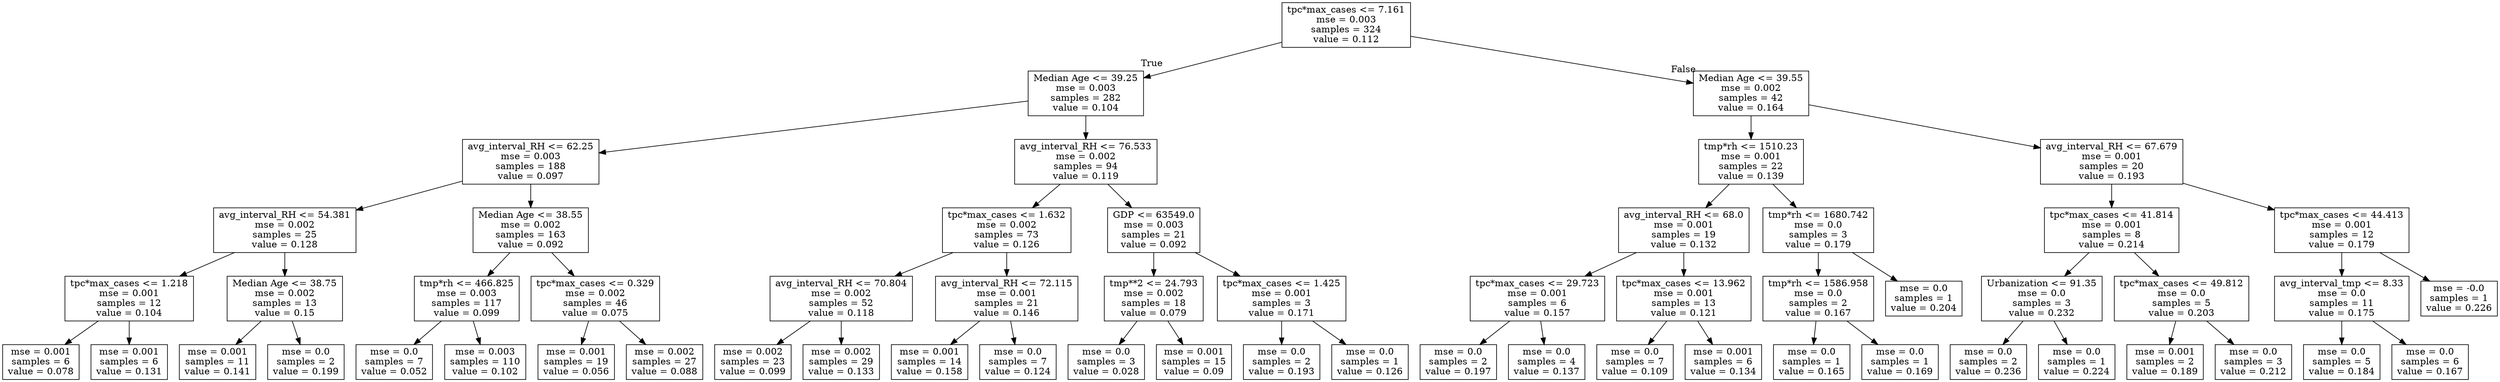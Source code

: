 digraph Tree {
node [shape=box] ;
0 [label="tpc*max_cases <= 7.161\nmse = 0.003\nsamples = 324\nvalue = 0.112"] ;
1 [label="Median Age <= 39.25\nmse = 0.003\nsamples = 282\nvalue = 0.104"] ;
0 -> 1 [labeldistance=2.5, labelangle=45, headlabel="True"] ;
2 [label="avg_interval_RH <= 62.25\nmse = 0.003\nsamples = 188\nvalue = 0.097"] ;
1 -> 2 ;
3 [label="avg_interval_RH <= 54.381\nmse = 0.002\nsamples = 25\nvalue = 0.128"] ;
2 -> 3 ;
4 [label="tpc*max_cases <= 1.218\nmse = 0.001\nsamples = 12\nvalue = 0.104"] ;
3 -> 4 ;
5 [label="mse = 0.001\nsamples = 6\nvalue = 0.078"] ;
4 -> 5 ;
6 [label="mse = 0.001\nsamples = 6\nvalue = 0.131"] ;
4 -> 6 ;
7 [label="Median Age <= 38.75\nmse = 0.002\nsamples = 13\nvalue = 0.15"] ;
3 -> 7 ;
8 [label="mse = 0.001\nsamples = 11\nvalue = 0.141"] ;
7 -> 8 ;
9 [label="mse = 0.0\nsamples = 2\nvalue = 0.199"] ;
7 -> 9 ;
10 [label="Median Age <= 38.55\nmse = 0.002\nsamples = 163\nvalue = 0.092"] ;
2 -> 10 ;
11 [label="tmp*rh <= 466.825\nmse = 0.003\nsamples = 117\nvalue = 0.099"] ;
10 -> 11 ;
12 [label="mse = 0.0\nsamples = 7\nvalue = 0.052"] ;
11 -> 12 ;
13 [label="mse = 0.003\nsamples = 110\nvalue = 0.102"] ;
11 -> 13 ;
14 [label="tpc*max_cases <= 0.329\nmse = 0.002\nsamples = 46\nvalue = 0.075"] ;
10 -> 14 ;
15 [label="mse = 0.001\nsamples = 19\nvalue = 0.056"] ;
14 -> 15 ;
16 [label="mse = 0.002\nsamples = 27\nvalue = 0.088"] ;
14 -> 16 ;
17 [label="avg_interval_RH <= 76.533\nmse = 0.002\nsamples = 94\nvalue = 0.119"] ;
1 -> 17 ;
18 [label="tpc*max_cases <= 1.632\nmse = 0.002\nsamples = 73\nvalue = 0.126"] ;
17 -> 18 ;
19 [label="avg_interval_RH <= 70.804\nmse = 0.002\nsamples = 52\nvalue = 0.118"] ;
18 -> 19 ;
20 [label="mse = 0.002\nsamples = 23\nvalue = 0.099"] ;
19 -> 20 ;
21 [label="mse = 0.002\nsamples = 29\nvalue = 0.133"] ;
19 -> 21 ;
22 [label="avg_interval_RH <= 72.115\nmse = 0.001\nsamples = 21\nvalue = 0.146"] ;
18 -> 22 ;
23 [label="mse = 0.001\nsamples = 14\nvalue = 0.158"] ;
22 -> 23 ;
24 [label="mse = 0.0\nsamples = 7\nvalue = 0.124"] ;
22 -> 24 ;
25 [label="GDP <= 63549.0\nmse = 0.003\nsamples = 21\nvalue = 0.092"] ;
17 -> 25 ;
26 [label="tmp**2 <= 24.793\nmse = 0.002\nsamples = 18\nvalue = 0.079"] ;
25 -> 26 ;
27 [label="mse = 0.0\nsamples = 3\nvalue = 0.028"] ;
26 -> 27 ;
28 [label="mse = 0.001\nsamples = 15\nvalue = 0.09"] ;
26 -> 28 ;
29 [label="tpc*max_cases <= 1.425\nmse = 0.001\nsamples = 3\nvalue = 0.171"] ;
25 -> 29 ;
30 [label="mse = 0.0\nsamples = 2\nvalue = 0.193"] ;
29 -> 30 ;
31 [label="mse = 0.0\nsamples = 1\nvalue = 0.126"] ;
29 -> 31 ;
32 [label="Median Age <= 39.55\nmse = 0.002\nsamples = 42\nvalue = 0.164"] ;
0 -> 32 [labeldistance=2.5, labelangle=-45, headlabel="False"] ;
33 [label="tmp*rh <= 1510.23\nmse = 0.001\nsamples = 22\nvalue = 0.139"] ;
32 -> 33 ;
34 [label="avg_interval_RH <= 68.0\nmse = 0.001\nsamples = 19\nvalue = 0.132"] ;
33 -> 34 ;
35 [label="tpc*max_cases <= 29.723\nmse = 0.001\nsamples = 6\nvalue = 0.157"] ;
34 -> 35 ;
36 [label="mse = 0.0\nsamples = 2\nvalue = 0.197"] ;
35 -> 36 ;
37 [label="mse = 0.0\nsamples = 4\nvalue = 0.137"] ;
35 -> 37 ;
38 [label="tpc*max_cases <= 13.962\nmse = 0.001\nsamples = 13\nvalue = 0.121"] ;
34 -> 38 ;
39 [label="mse = 0.0\nsamples = 7\nvalue = 0.109"] ;
38 -> 39 ;
40 [label="mse = 0.001\nsamples = 6\nvalue = 0.134"] ;
38 -> 40 ;
41 [label="tmp*rh <= 1680.742\nmse = 0.0\nsamples = 3\nvalue = 0.179"] ;
33 -> 41 ;
42 [label="tmp*rh <= 1586.958\nmse = 0.0\nsamples = 2\nvalue = 0.167"] ;
41 -> 42 ;
43 [label="mse = 0.0\nsamples = 1\nvalue = 0.165"] ;
42 -> 43 ;
44 [label="mse = 0.0\nsamples = 1\nvalue = 0.169"] ;
42 -> 44 ;
45 [label="mse = 0.0\nsamples = 1\nvalue = 0.204"] ;
41 -> 45 ;
46 [label="avg_interval_RH <= 67.679\nmse = 0.001\nsamples = 20\nvalue = 0.193"] ;
32 -> 46 ;
47 [label="tpc*max_cases <= 41.814\nmse = 0.001\nsamples = 8\nvalue = 0.214"] ;
46 -> 47 ;
48 [label="Urbanization <= 91.35\nmse = 0.0\nsamples = 3\nvalue = 0.232"] ;
47 -> 48 ;
49 [label="mse = 0.0\nsamples = 2\nvalue = 0.236"] ;
48 -> 49 ;
50 [label="mse = 0.0\nsamples = 1\nvalue = 0.224"] ;
48 -> 50 ;
51 [label="tpc*max_cases <= 49.812\nmse = 0.0\nsamples = 5\nvalue = 0.203"] ;
47 -> 51 ;
52 [label="mse = 0.001\nsamples = 2\nvalue = 0.189"] ;
51 -> 52 ;
53 [label="mse = 0.0\nsamples = 3\nvalue = 0.212"] ;
51 -> 53 ;
54 [label="tpc*max_cases <= 44.413\nmse = 0.001\nsamples = 12\nvalue = 0.179"] ;
46 -> 54 ;
55 [label="avg_interval_tmp <= 8.33\nmse = 0.0\nsamples = 11\nvalue = 0.175"] ;
54 -> 55 ;
56 [label="mse = 0.0\nsamples = 5\nvalue = 0.184"] ;
55 -> 56 ;
57 [label="mse = 0.0\nsamples = 6\nvalue = 0.167"] ;
55 -> 57 ;
58 [label="mse = -0.0\nsamples = 1\nvalue = 0.226"] ;
54 -> 58 ;
}